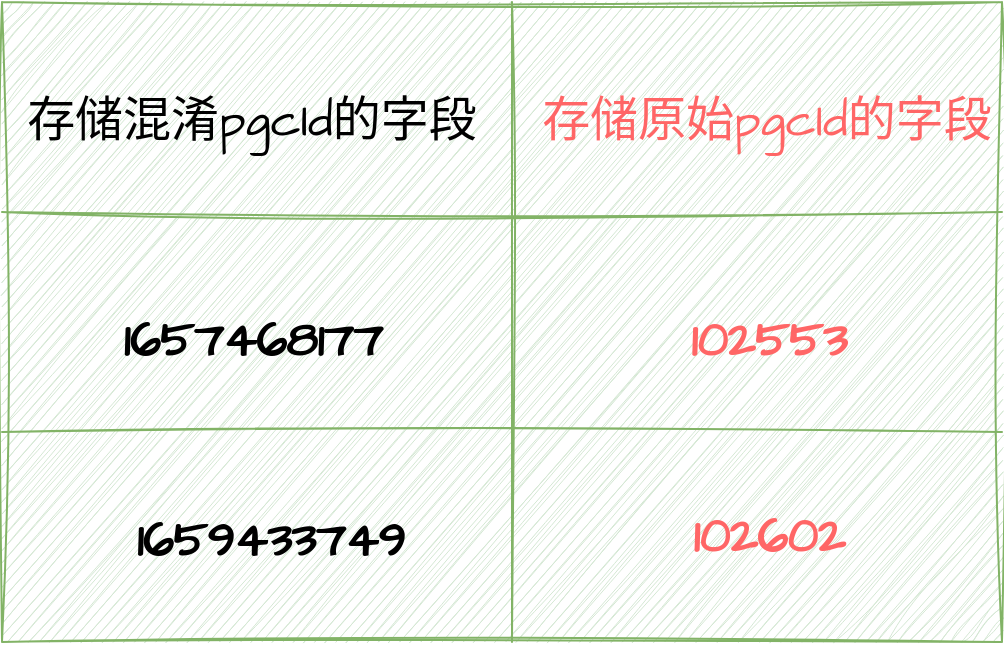 <mxfile version="20.6.0" type="github">
  <diagram id="yhl7Gm-dPyubud74YQ2W" name="第 1 页">
    <mxGraphModel dx="1018" dy="732" grid="1" gridSize="10" guides="1" tooltips="1" connect="1" arrows="1" fold="1" page="1" pageScale="1" pageWidth="827" pageHeight="1169" math="0" shadow="0">
      <root>
        <mxCell id="0" />
        <mxCell id="1" parent="0" />
        <mxCell id="E4Qt2kBJ6KLRx3LFfBMv-45" value="" style="rounded=0;whiteSpace=wrap;html=1;sketch=1;hachureGap=4;jiggle=2;fontFamily=Architects Daughter;fontSource=https%3A%2F%2Ffonts.googleapis.com%2Fcss%3Ffamily%3DArchitects%2BDaughter;fontSize=20;fillColor=#d5e8d4;strokeColor=#82b366;" vertex="1" parent="1">
          <mxGeometry x="220" y="320" width="500" height="320" as="geometry" />
        </mxCell>
        <mxCell id="E4Qt2kBJ6KLRx3LFfBMv-46" value="" style="line;strokeWidth=1;direction=south;html=1;sketch=1;hachureGap=4;jiggle=2;fontFamily=Architects Daughter;fontSource=https%3A%2F%2Ffonts.googleapis.com%2Fcss%3Ffamily%3DArchitects%2BDaughter;fontSize=20;strokeColor=#82b366;fillColor=#d5e8d4;" vertex="1" parent="1">
          <mxGeometry x="470" y="320" width="10" height="320" as="geometry" />
        </mxCell>
        <mxCell id="E4Qt2kBJ6KLRx3LFfBMv-48" value="" style="line;strokeWidth=1;html=1;perimeter=backbonePerimeter;points=[];outlineConnect=0;sketch=1;hachureGap=4;jiggle=2;fontFamily=Architects Daughter;fontSource=https%3A%2F%2Ffonts.googleapis.com%2Fcss%3Ffamily%3DArchitects%2BDaughter;fontSize=20;strokeColor=#82b366;fillColor=#d5e8d4;" vertex="1" parent="1">
          <mxGeometry x="220" y="420" width="500" height="10" as="geometry" />
        </mxCell>
        <mxCell id="E4Qt2kBJ6KLRx3LFfBMv-49" value="&lt;font style=&quot;font-size: 24px;&quot;&gt;存储混淆pgcId的字段&lt;/font&gt;" style="text;html=1;strokeColor=none;fillColor=none;align=center;verticalAlign=middle;whiteSpace=wrap;rounded=0;sketch=1;hachureGap=4;jiggle=2;strokeWidth=1;fontFamily=Architects Daughter;fontSource=https%3A%2F%2Ffonts.googleapis.com%2Fcss%3Ffamily%3DArchitects%2BDaughter;fontSize=20;" vertex="1" parent="1">
          <mxGeometry x="230" y="350" width="230" height="60" as="geometry" />
        </mxCell>
        <mxCell id="E4Qt2kBJ6KLRx3LFfBMv-52" value="&lt;font color=&quot;#ff6666&quot; style=&quot;font-size: 24px;&quot;&gt;存储原始pgcId的字段&lt;/font&gt;" style="text;html=1;strokeColor=none;fillColor=none;align=center;verticalAlign=middle;whiteSpace=wrap;rounded=0;sketch=1;hachureGap=4;jiggle=2;strokeWidth=1;fontFamily=Architects Daughter;fontSource=https%3A%2F%2Ffonts.googleapis.com%2Fcss%3Ffamily%3DArchitects%2BDaughter;fontSize=20;" vertex="1" parent="1">
          <mxGeometry x="485" y="350" width="235" height="60" as="geometry" />
        </mxCell>
        <mxCell id="E4Qt2kBJ6KLRx3LFfBMv-53" value="" style="line;strokeWidth=1;html=1;perimeter=backbonePerimeter;points=[];outlineConnect=0;sketch=1;hachureGap=4;jiggle=2;fontFamily=Architects Daughter;fontSource=https%3A%2F%2Ffonts.googleapis.com%2Fcss%3Ffamily%3DArchitects%2BDaughter;fontSize=20;strokeColor=#82b366;fillColor=#d5e8d4;" vertex="1" parent="1">
          <mxGeometry x="220" y="530" width="500" height="10" as="geometry" />
        </mxCell>
        <mxCell id="E4Qt2kBJ6KLRx3LFfBMv-54" value="&lt;font color=&quot;#ff6666&quot;&gt;102553&lt;/font&gt;" style="text;strokeColor=none;fillColor=none;html=1;fontSize=24;fontStyle=1;verticalAlign=middle;align=center;sketch=1;hachureGap=4;jiggle=2;strokeWidth=1;fontFamily=Architects Daughter;fontSource=https%3A%2F%2Ffonts.googleapis.com%2Fcss%3Ffamily%3DArchitects%2BDaughter;" vertex="1" parent="1">
          <mxGeometry x="552.5" y="470" width="100" height="40" as="geometry" />
        </mxCell>
        <mxCell id="E4Qt2kBJ6KLRx3LFfBMv-55" value="&lt;font color=&quot;#ff6666&quot;&gt;102602&lt;/font&gt;" style="text;strokeColor=none;fillColor=none;html=1;fontSize=24;fontStyle=1;verticalAlign=middle;align=center;sketch=1;hachureGap=4;jiggle=2;strokeWidth=1;fontFamily=Architects Daughter;fontSource=https%3A%2F%2Ffonts.googleapis.com%2Fcss%3Ffamily%3DArchitects%2BDaughter;" vertex="1" parent="1">
          <mxGeometry x="552.5" y="567.5" width="100" height="40" as="geometry" />
        </mxCell>
        <mxCell id="E4Qt2kBJ6KLRx3LFfBMv-56" value="1659433749" style="text;strokeColor=none;fillColor=none;html=1;fontSize=24;fontStyle=1;verticalAlign=middle;align=center;sketch=1;hachureGap=4;jiggle=2;strokeWidth=1;fontFamily=Architects Daughter;fontSource=https%3A%2F%2Ffonts.googleapis.com%2Fcss%3Ffamily%3DArchitects%2BDaughter;" vertex="1" parent="1">
          <mxGeometry x="294" y="567.5" width="120" height="45" as="geometry" />
        </mxCell>
        <mxCell id="E4Qt2kBJ6KLRx3LFfBMv-57" value="1657468177" style="text;strokeColor=none;fillColor=none;html=1;fontSize=24;fontStyle=1;verticalAlign=middle;align=center;sketch=1;hachureGap=4;jiggle=2;strokeWidth=1;fontFamily=Architects Daughter;fontSource=https%3A%2F%2Ffonts.googleapis.com%2Fcss%3Ffamily%3DArchitects%2BDaughter;" vertex="1" parent="1">
          <mxGeometry x="295" y="470" width="100" height="40" as="geometry" />
        </mxCell>
      </root>
    </mxGraphModel>
  </diagram>
</mxfile>
